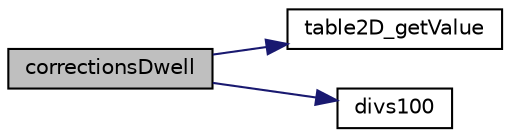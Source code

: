 digraph "correctionsDwell"
{
 // LATEX_PDF_SIZE
  edge [fontname="Helvetica",fontsize="10",labelfontname="Helvetica",labelfontsize="10"];
  node [fontname="Helvetica",fontsize="10",shape=record];
  rankdir="LR";
  Node32 [label="correctionsDwell",height=0.2,width=0.4,color="black", fillcolor="grey75", style="filled", fontcolor="black",tooltip=" "];
  Node32 -> Node33 [color="midnightblue",fontsize="10",style="solid",fontname="Helvetica"];
  Node33 [label="table2D_getValue",height=0.2,width=0.4,color="black", fillcolor="white", style="filled",URL="$table_8h.html#a462f96f099a0c20647d0a29e96e2e80c",tooltip=" "];
  Node32 -> Node34 [color="midnightblue",fontsize="10",style="solid",fontname="Helvetica"];
  Node34 [label="divs100",height=0.2,width=0.4,color="black", fillcolor="white", style="filled",URL="$maths_8h.html#a4bd8487f8c37e43331d827f7235fb1eb",tooltip=" "];
}
